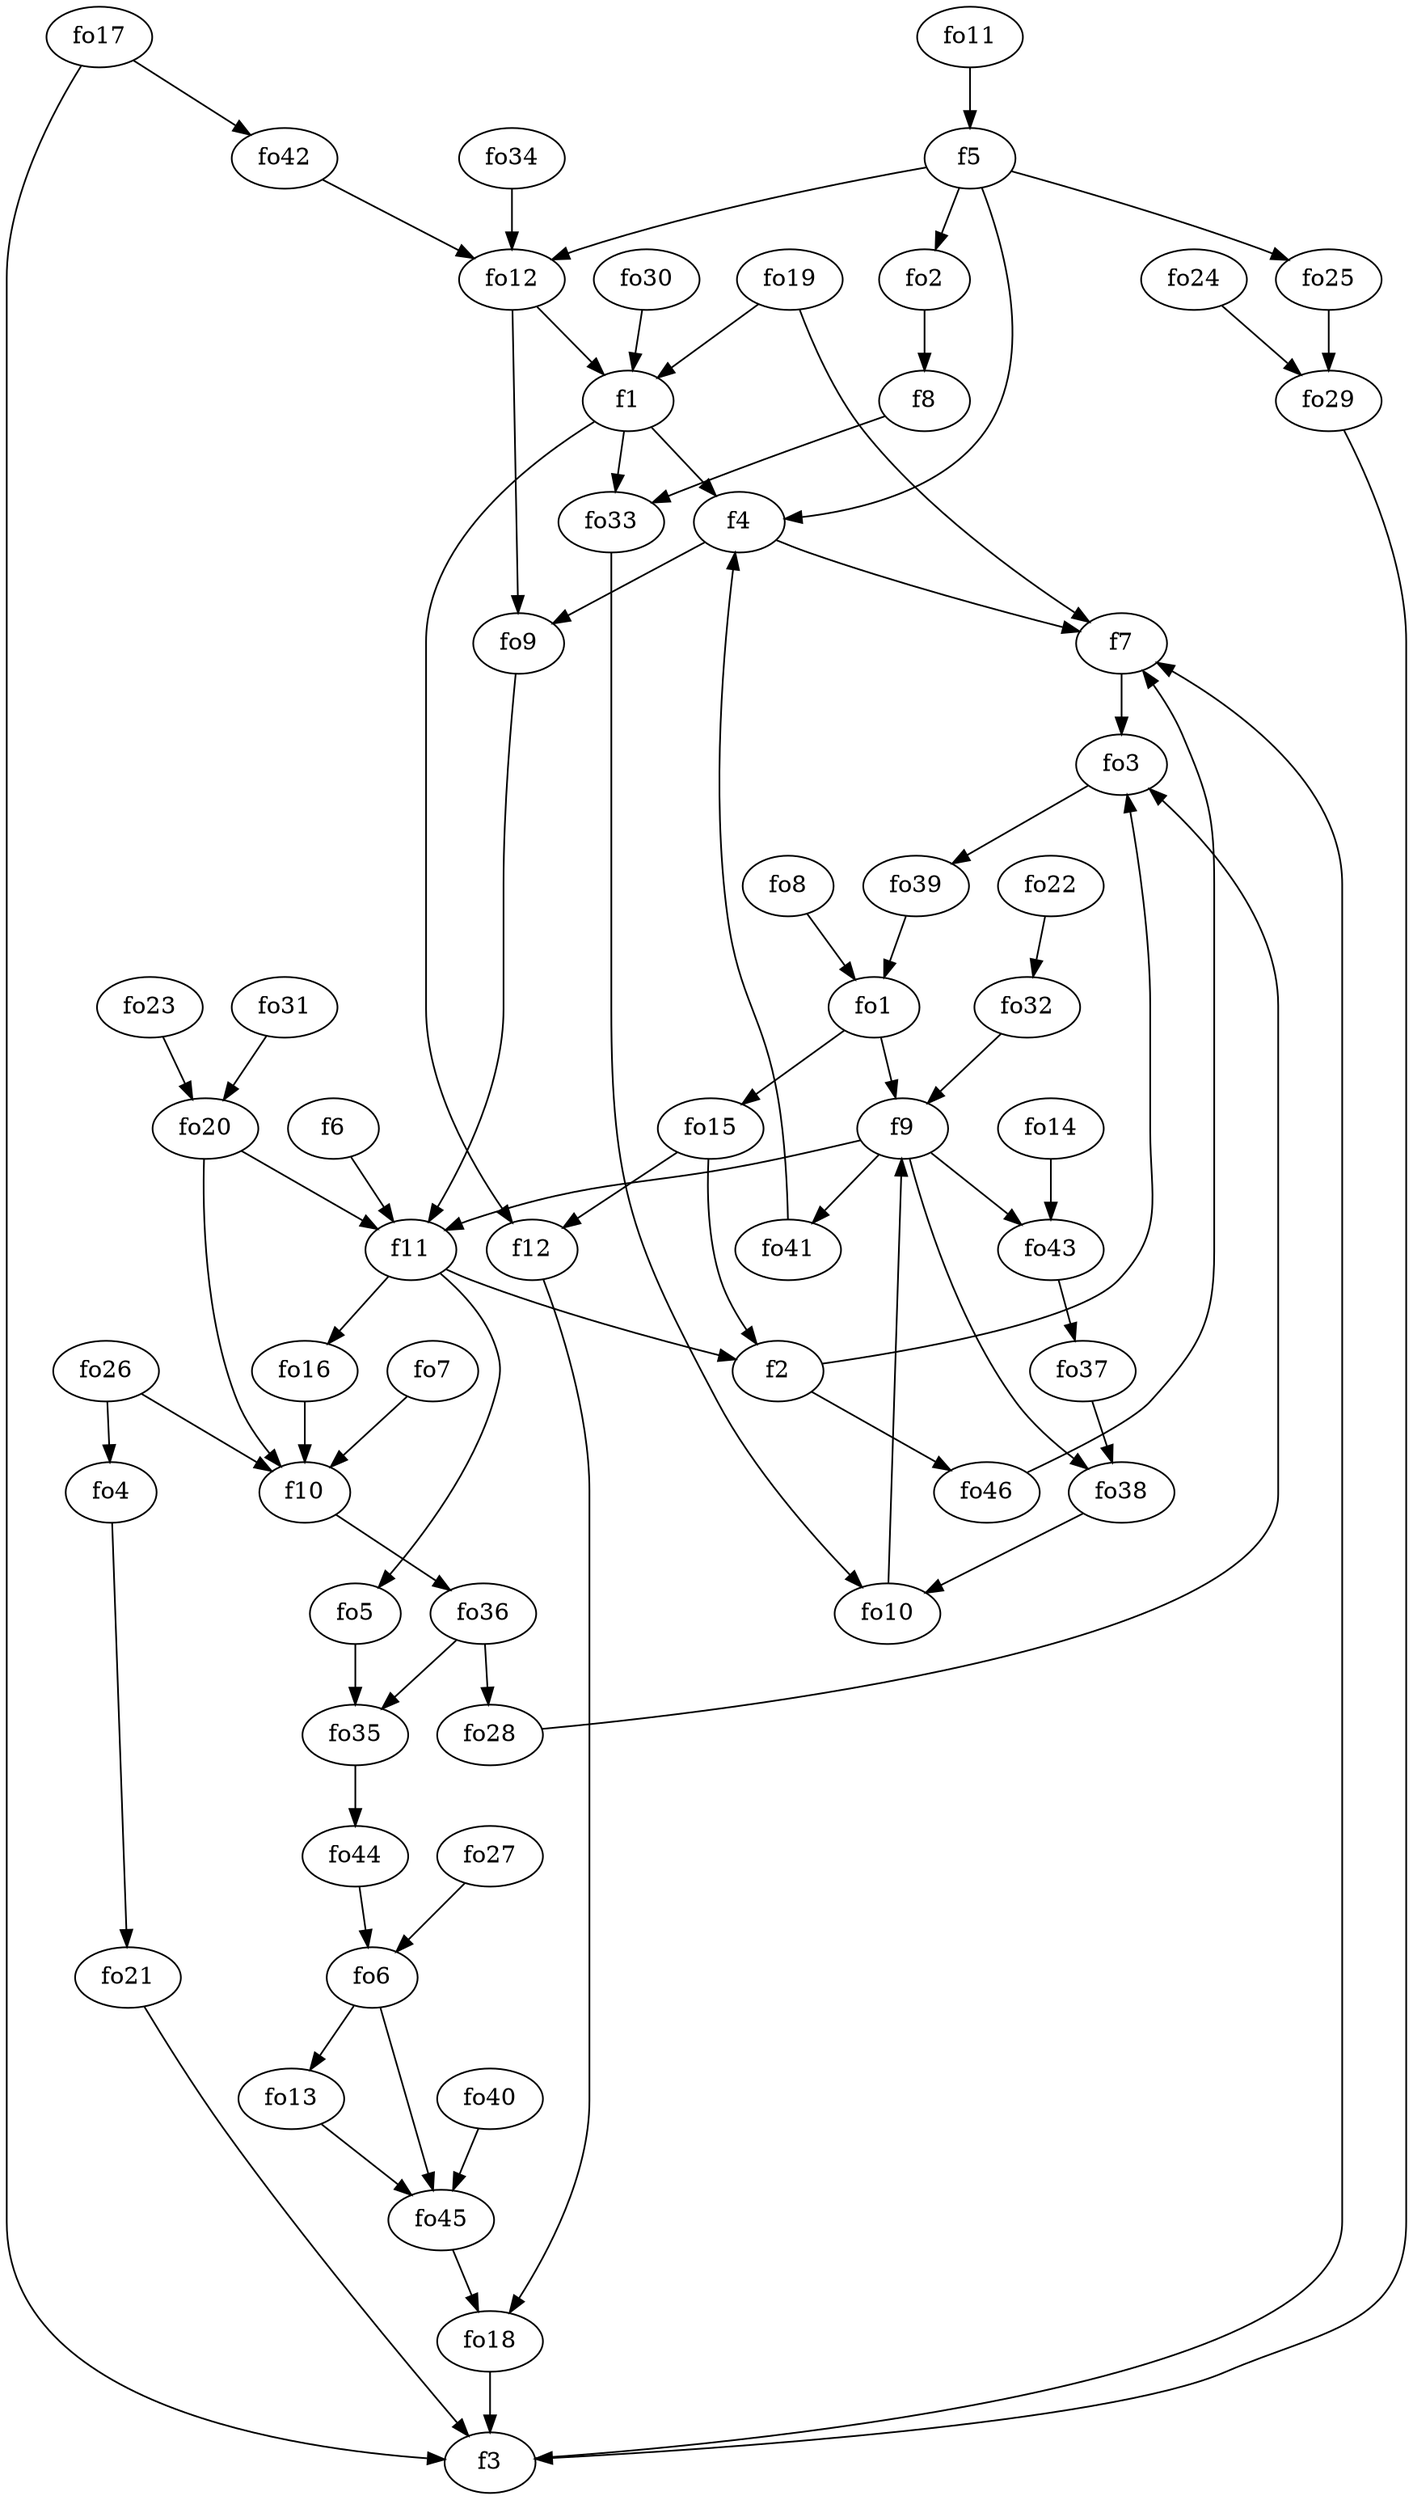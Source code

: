 strict digraph  {
f1;
f2;
f3;
f4;
f5;
f6;
f7;
f8;
f9;
f10;
f11;
f12;
fo1;
fo2;
fo3;
fo4;
fo5;
fo6;
fo7;
fo8;
fo9;
fo10;
fo11;
fo12;
fo13;
fo14;
fo15;
fo16;
fo17;
fo18;
fo19;
fo20;
fo21;
fo22;
fo23;
fo24;
fo25;
fo26;
fo27;
fo28;
fo29;
fo30;
fo31;
fo32;
fo33;
fo34;
fo35;
fo36;
fo37;
fo38;
fo39;
fo40;
fo41;
fo42;
fo43;
fo44;
fo45;
fo46;
f1 -> f12  [weight=2];
f1 -> fo33  [weight=2];
f1 -> f4  [weight=2];
f2 -> fo3  [weight=2];
f2 -> fo46  [weight=2];
f3 -> f7  [weight=2];
f4 -> f7  [weight=2];
f4 -> fo9  [weight=2];
f5 -> fo12  [weight=2];
f5 -> fo25  [weight=2];
f5 -> fo2  [weight=2];
f5 -> f4  [weight=2];
f6 -> f11  [weight=2];
f7 -> fo3  [weight=2];
f8 -> fo33  [weight=2];
f9 -> fo38  [weight=2];
f9 -> fo41  [weight=2];
f9 -> fo43  [weight=2];
f9 -> f11  [weight=2];
f10 -> fo36  [weight=2];
f11 -> fo16  [weight=2];
f11 -> fo5  [weight=2];
f11 -> f2  [weight=2];
f12 -> fo18  [weight=2];
fo1 -> fo15  [weight=2];
fo1 -> f9  [weight=2];
fo2 -> f8  [weight=2];
fo3 -> fo39  [weight=2];
fo4 -> fo21  [weight=2];
fo5 -> fo35  [weight=2];
fo6 -> fo13  [weight=2];
fo6 -> fo45  [weight=2];
fo7 -> f10  [weight=2];
fo8 -> fo1  [weight=2];
fo9 -> f11  [weight=2];
fo10 -> f9  [weight=2];
fo11 -> f5  [weight=2];
fo12 -> fo9  [weight=2];
fo12 -> f1  [weight=2];
fo13 -> fo45  [weight=2];
fo14 -> fo43  [weight=2];
fo15 -> f12  [weight=2];
fo15 -> f2  [weight=2];
fo16 -> f10  [weight=2];
fo17 -> f3  [weight=2];
fo17 -> fo42  [weight=2];
fo18 -> f3  [weight=2];
fo19 -> f1  [weight=2];
fo19 -> f7  [weight=2];
fo20 -> f11  [weight=2];
fo20 -> f10  [weight=2];
fo21 -> f3  [weight=2];
fo22 -> fo32  [weight=2];
fo23 -> fo20  [weight=2];
fo24 -> fo29  [weight=2];
fo25 -> fo29  [weight=2];
fo26 -> f10  [weight=2];
fo26 -> fo4  [weight=2];
fo27 -> fo6  [weight=2];
fo28 -> fo3  [weight=2];
fo29 -> f3  [weight=2];
fo30 -> f1  [weight=2];
fo31 -> fo20  [weight=2];
fo32 -> f9  [weight=2];
fo33 -> fo10  [weight=2];
fo34 -> fo12  [weight=2];
fo35 -> fo44  [weight=2];
fo36 -> fo28  [weight=2];
fo36 -> fo35  [weight=2];
fo37 -> fo38  [weight=2];
fo38 -> fo10  [weight=2];
fo39 -> fo1  [weight=2];
fo40 -> fo45  [weight=2];
fo41 -> f4  [weight=2];
fo42 -> fo12  [weight=2];
fo43 -> fo37  [weight=2];
fo44 -> fo6  [weight=2];
fo45 -> fo18  [weight=2];
fo46 -> f7  [weight=2];
}
